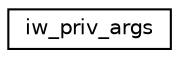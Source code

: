 digraph G
{
  edge [fontname="Helvetica",fontsize="10",labelfontname="Helvetica",labelfontsize="10"];
  node [fontname="Helvetica",fontsize="10",shape=record];
  rankdir="LR";
  Node1 [label="iw_priv_args",height=0.2,width=0.4,color="black", fillcolor="white", style="filled",URL="$structiw__priv__args.html"];
}
